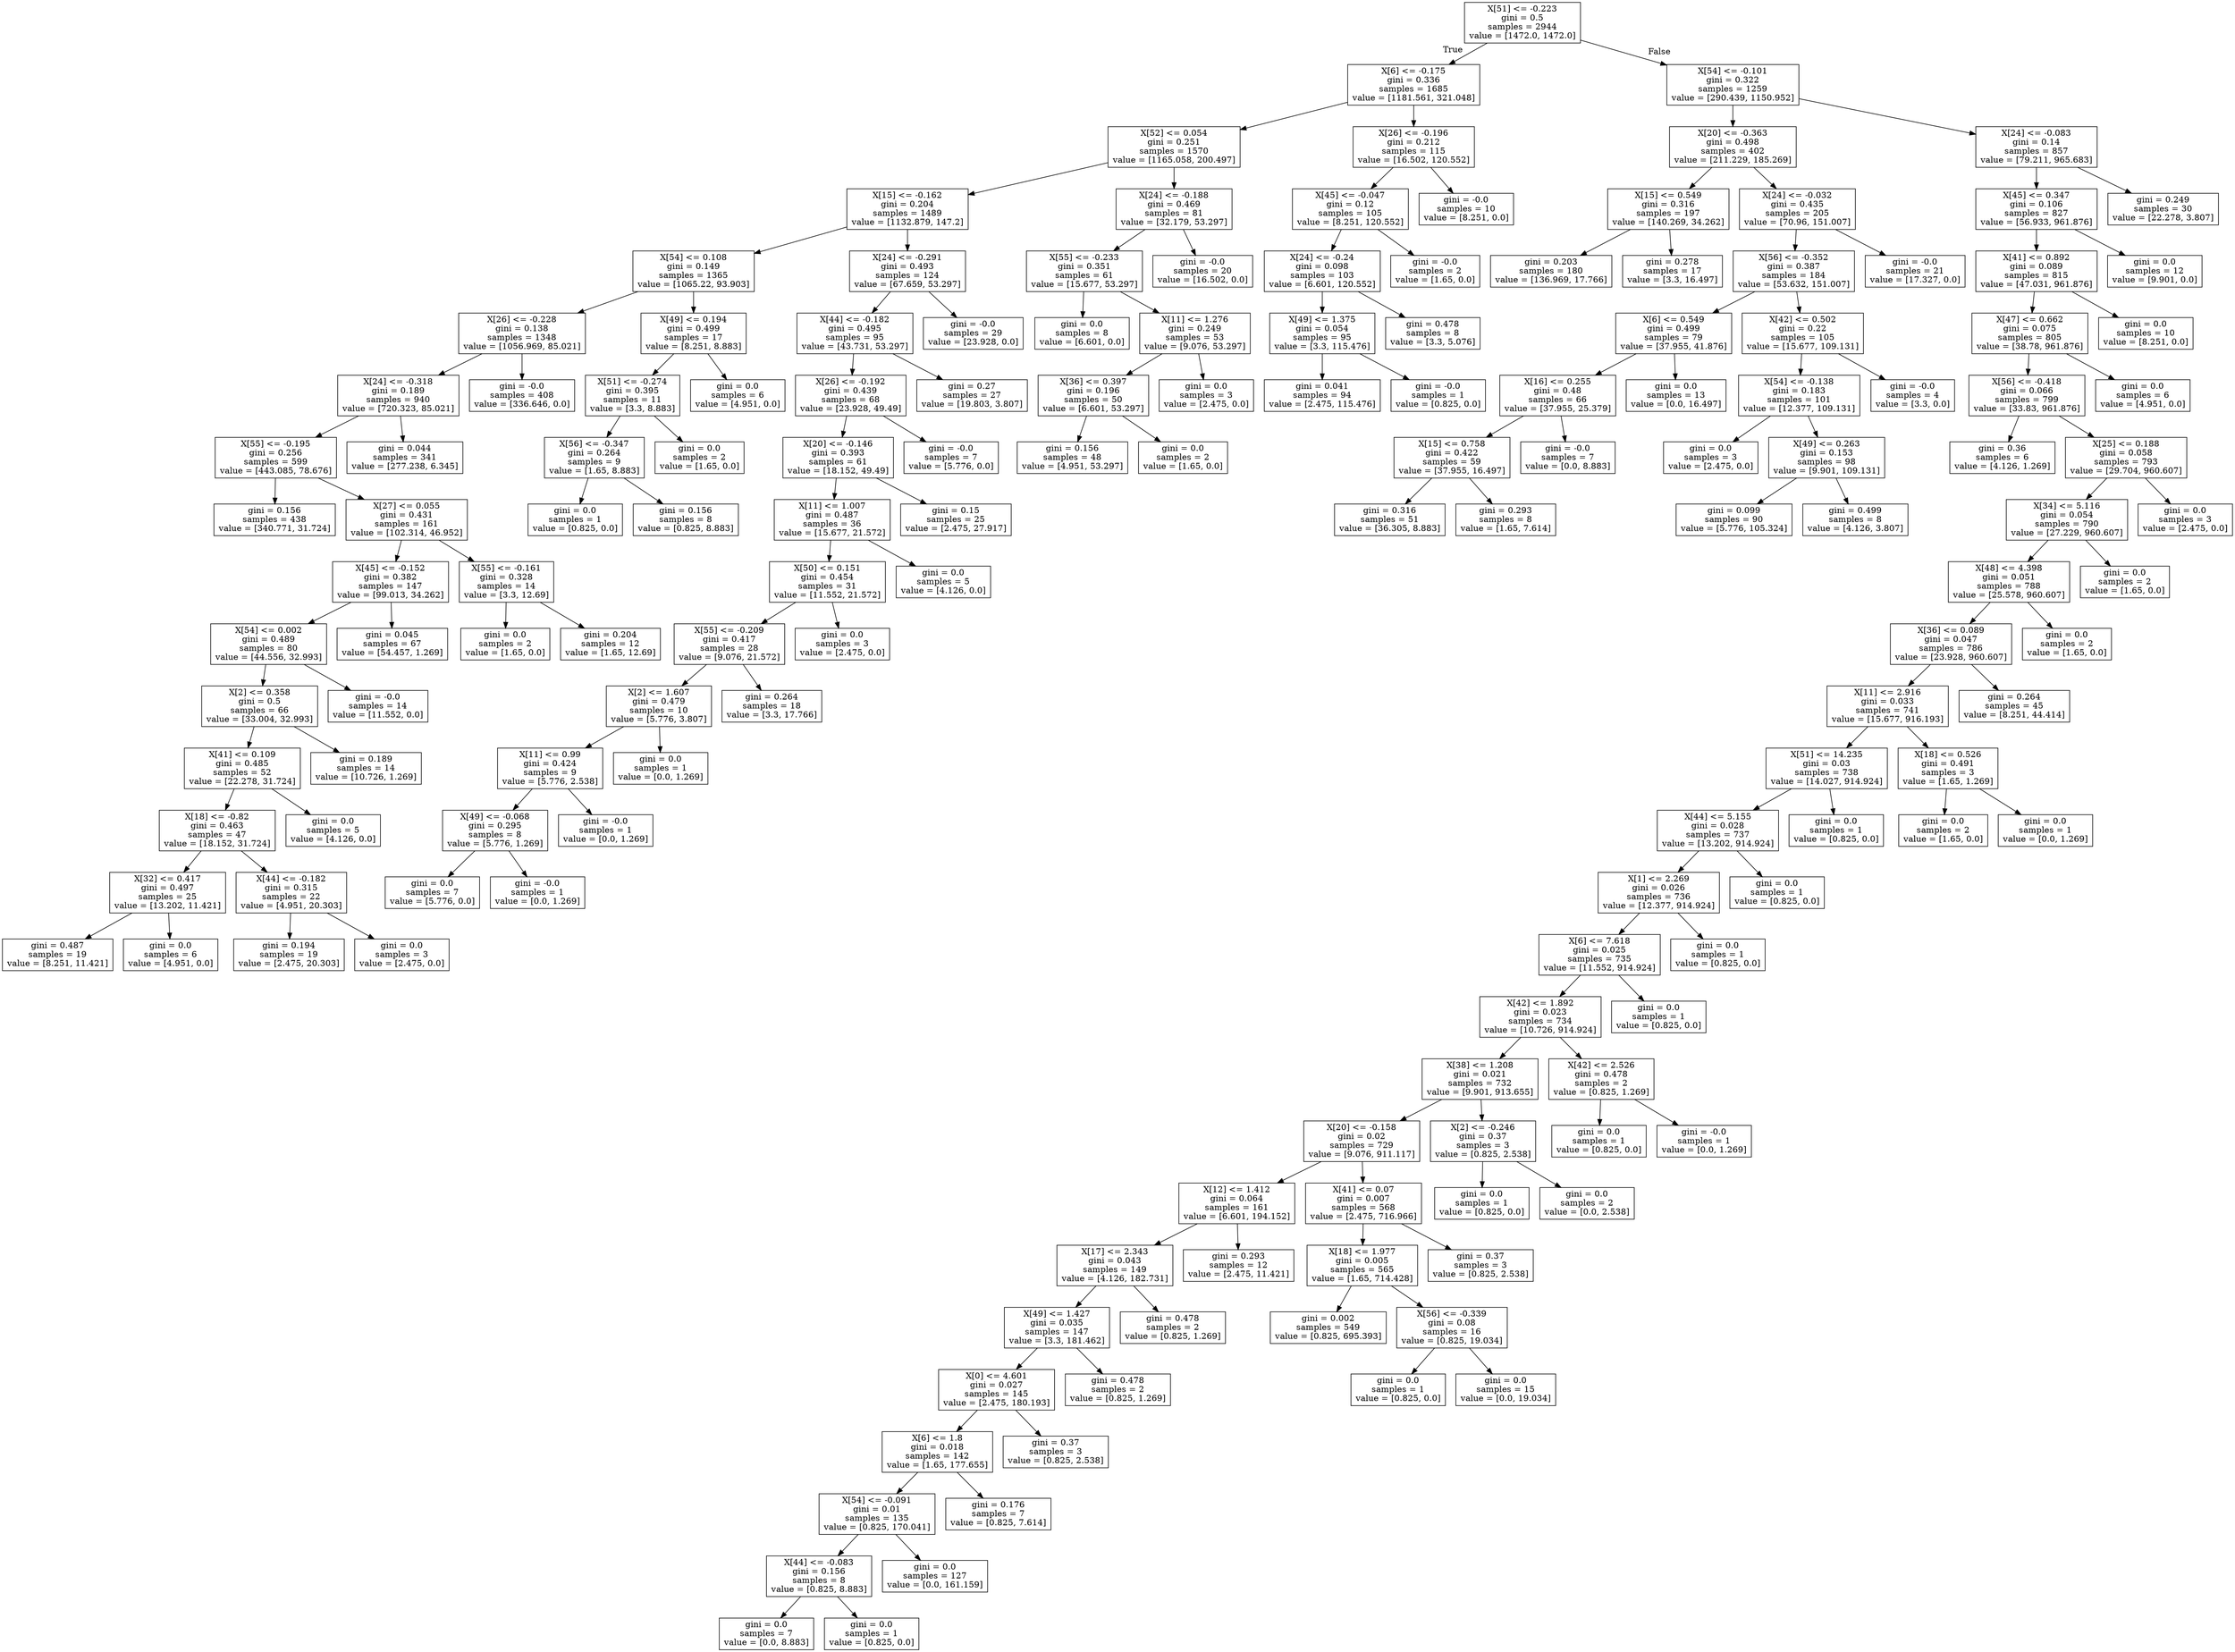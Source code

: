 digraph Tree {
node [shape=box] ;
0 [label="X[51] <= -0.223\ngini = 0.5\nsamples = 2944\nvalue = [1472.0, 1472.0]"] ;
1 [label="X[6] <= -0.175\ngini = 0.336\nsamples = 1685\nvalue = [1181.561, 321.048]"] ;
0 -> 1 [labeldistance=2.5, labelangle=45, headlabel="True"] ;
2 [label="X[52] <= 0.054\ngini = 0.251\nsamples = 1570\nvalue = [1165.058, 200.497]"] ;
1 -> 2 ;
3 [label="X[15] <= -0.162\ngini = 0.204\nsamples = 1489\nvalue = [1132.879, 147.2]"] ;
2 -> 3 ;
4 [label="X[54] <= 0.108\ngini = 0.149\nsamples = 1365\nvalue = [1065.22, 93.903]"] ;
3 -> 4 ;
5 [label="X[26] <= -0.228\ngini = 0.138\nsamples = 1348\nvalue = [1056.969, 85.021]"] ;
4 -> 5 ;
6 [label="X[24] <= -0.318\ngini = 0.189\nsamples = 940\nvalue = [720.323, 85.021]"] ;
5 -> 6 ;
7 [label="X[55] <= -0.195\ngini = 0.256\nsamples = 599\nvalue = [443.085, 78.676]"] ;
6 -> 7 ;
8 [label="gini = 0.156\nsamples = 438\nvalue = [340.771, 31.724]"] ;
7 -> 8 ;
83 [label="X[27] <= 0.055\ngini = 0.431\nsamples = 161\nvalue = [102.314, 46.952]"] ;
7 -> 83 ;
84 [label="X[45] <= -0.152\ngini = 0.382\nsamples = 147\nvalue = [99.013, 34.262]"] ;
83 -> 84 ;
85 [label="X[54] <= 0.002\ngini = 0.489\nsamples = 80\nvalue = [44.556, 32.993]"] ;
84 -> 85 ;
86 [label="X[2] <= 0.358\ngini = 0.5\nsamples = 66\nvalue = [33.004, 32.993]"] ;
85 -> 86 ;
87 [label="X[41] <= 0.109\ngini = 0.485\nsamples = 52\nvalue = [22.278, 31.724]"] ;
86 -> 87 ;
88 [label="X[18] <= -0.82\ngini = 0.463\nsamples = 47\nvalue = [18.152, 31.724]"] ;
87 -> 88 ;
89 [label="X[32] <= 0.417\ngini = 0.497\nsamples = 25\nvalue = [13.202, 11.421]"] ;
88 -> 89 ;
90 [label="gini = 0.487\nsamples = 19\nvalue = [8.251, 11.421]"] ;
89 -> 90 ;
101 [label="gini = 0.0\nsamples = 6\nvalue = [4.951, 0.0]"] ;
89 -> 101 ;
102 [label="X[44] <= -0.182\ngini = 0.315\nsamples = 22\nvalue = [4.951, 20.303]"] ;
88 -> 102 ;
103 [label="gini = 0.194\nsamples = 19\nvalue = [2.475, 20.303]"] ;
102 -> 103 ;
110 [label="gini = 0.0\nsamples = 3\nvalue = [2.475, 0.0]"] ;
102 -> 110 ;
111 [label="gini = 0.0\nsamples = 5\nvalue = [4.126, 0.0]"] ;
87 -> 111 ;
112 [label="gini = 0.189\nsamples = 14\nvalue = [10.726, 1.269]"] ;
86 -> 112 ;
115 [label="gini = -0.0\nsamples = 14\nvalue = [11.552, 0.0]"] ;
85 -> 115 ;
116 [label="gini = 0.045\nsamples = 67\nvalue = [54.457, 1.269]"] ;
84 -> 116 ;
121 [label="X[55] <= -0.161\ngini = 0.328\nsamples = 14\nvalue = [3.3, 12.69]"] ;
83 -> 121 ;
122 [label="gini = 0.0\nsamples = 2\nvalue = [1.65, 0.0]"] ;
121 -> 122 ;
123 [label="gini = 0.204\nsamples = 12\nvalue = [1.65, 12.69]"] ;
121 -> 123 ;
126 [label="gini = 0.044\nsamples = 341\nvalue = [277.238, 6.345]"] ;
6 -> 126 ;
143 [label="gini = -0.0\nsamples = 408\nvalue = [336.646, 0.0]"] ;
5 -> 143 ;
144 [label="X[49] <= 0.194\ngini = 0.499\nsamples = 17\nvalue = [8.251, 8.883]"] ;
4 -> 144 ;
145 [label="X[51] <= -0.274\ngini = 0.395\nsamples = 11\nvalue = [3.3, 8.883]"] ;
144 -> 145 ;
146 [label="X[56] <= -0.347\ngini = 0.264\nsamples = 9\nvalue = [1.65, 8.883]"] ;
145 -> 146 ;
147 [label="gini = 0.0\nsamples = 1\nvalue = [0.825, 0.0]"] ;
146 -> 147 ;
148 [label="gini = 0.156\nsamples = 8\nvalue = [0.825, 8.883]"] ;
146 -> 148 ;
151 [label="gini = 0.0\nsamples = 2\nvalue = [1.65, 0.0]"] ;
145 -> 151 ;
152 [label="gini = 0.0\nsamples = 6\nvalue = [4.951, 0.0]"] ;
144 -> 152 ;
153 [label="X[24] <= -0.291\ngini = 0.493\nsamples = 124\nvalue = [67.659, 53.297]"] ;
3 -> 153 ;
154 [label="X[44] <= -0.182\ngini = 0.495\nsamples = 95\nvalue = [43.731, 53.297]"] ;
153 -> 154 ;
155 [label="X[26] <= -0.192\ngini = 0.439\nsamples = 68\nvalue = [23.928, 49.49]"] ;
154 -> 155 ;
156 [label="X[20] <= -0.146\ngini = 0.393\nsamples = 61\nvalue = [18.152, 49.49]"] ;
155 -> 156 ;
157 [label="X[11] <= 1.007\ngini = 0.487\nsamples = 36\nvalue = [15.677, 21.572]"] ;
156 -> 157 ;
158 [label="X[50] <= 0.151\ngini = 0.454\nsamples = 31\nvalue = [11.552, 21.572]"] ;
157 -> 158 ;
159 [label="X[55] <= -0.209\ngini = 0.417\nsamples = 28\nvalue = [9.076, 21.572]"] ;
158 -> 159 ;
160 [label="X[2] <= 1.607\ngini = 0.479\nsamples = 10\nvalue = [5.776, 3.807]"] ;
159 -> 160 ;
161 [label="X[11] <= 0.99\ngini = 0.424\nsamples = 9\nvalue = [5.776, 2.538]"] ;
160 -> 161 ;
162 [label="X[49] <= -0.068\ngini = 0.295\nsamples = 8\nvalue = [5.776, 1.269]"] ;
161 -> 162 ;
163 [label="gini = 0.0\nsamples = 7\nvalue = [5.776, 0.0]"] ;
162 -> 163 ;
164 [label="gini = -0.0\nsamples = 1\nvalue = [0.0, 1.269]"] ;
162 -> 164 ;
165 [label="gini = -0.0\nsamples = 1\nvalue = [0.0, 1.269]"] ;
161 -> 165 ;
166 [label="gini = 0.0\nsamples = 1\nvalue = [0.0, 1.269]"] ;
160 -> 166 ;
167 [label="gini = 0.264\nsamples = 18\nvalue = [3.3, 17.766]"] ;
159 -> 167 ;
174 [label="gini = 0.0\nsamples = 3\nvalue = [2.475, 0.0]"] ;
158 -> 174 ;
175 [label="gini = 0.0\nsamples = 5\nvalue = [4.126, 0.0]"] ;
157 -> 175 ;
176 [label="gini = 0.15\nsamples = 25\nvalue = [2.475, 27.917]"] ;
156 -> 176 ;
185 [label="gini = -0.0\nsamples = 7\nvalue = [5.776, 0.0]"] ;
155 -> 185 ;
186 [label="gini = 0.27\nsamples = 27\nvalue = [19.803, 3.807]"] ;
154 -> 186 ;
191 [label="gini = -0.0\nsamples = 29\nvalue = [23.928, 0.0]"] ;
153 -> 191 ;
192 [label="X[24] <= -0.188\ngini = 0.469\nsamples = 81\nvalue = [32.179, 53.297]"] ;
2 -> 192 ;
193 [label="X[55] <= -0.233\ngini = 0.351\nsamples = 61\nvalue = [15.677, 53.297]"] ;
192 -> 193 ;
194 [label="gini = 0.0\nsamples = 8\nvalue = [6.601, 0.0]"] ;
193 -> 194 ;
195 [label="X[11] <= 1.276\ngini = 0.249\nsamples = 53\nvalue = [9.076, 53.297]"] ;
193 -> 195 ;
196 [label="X[36] <= 0.397\ngini = 0.196\nsamples = 50\nvalue = [6.601, 53.297]"] ;
195 -> 196 ;
197 [label="gini = 0.156\nsamples = 48\nvalue = [4.951, 53.297]"] ;
196 -> 197 ;
212 [label="gini = 0.0\nsamples = 2\nvalue = [1.65, 0.0]"] ;
196 -> 212 ;
213 [label="gini = 0.0\nsamples = 3\nvalue = [2.475, 0.0]"] ;
195 -> 213 ;
214 [label="gini = -0.0\nsamples = 20\nvalue = [16.502, 0.0]"] ;
192 -> 214 ;
215 [label="X[26] <= -0.196\ngini = 0.212\nsamples = 115\nvalue = [16.502, 120.552]"] ;
1 -> 215 ;
216 [label="X[45] <= -0.047\ngini = 0.12\nsamples = 105\nvalue = [8.251, 120.552]"] ;
215 -> 216 ;
217 [label="X[24] <= -0.24\ngini = 0.098\nsamples = 103\nvalue = [6.601, 120.552]"] ;
216 -> 217 ;
218 [label="X[49] <= 1.375\ngini = 0.054\nsamples = 95\nvalue = [3.3, 115.476]"] ;
217 -> 218 ;
219 [label="gini = 0.041\nsamples = 94\nvalue = [2.475, 115.476]"] ;
218 -> 219 ;
228 [label="gini = -0.0\nsamples = 1\nvalue = [0.825, 0.0]"] ;
218 -> 228 ;
229 [label="gini = 0.478\nsamples = 8\nvalue = [3.3, 5.076]"] ;
217 -> 229 ;
236 [label="gini = -0.0\nsamples = 2\nvalue = [1.65, 0.0]"] ;
216 -> 236 ;
237 [label="gini = -0.0\nsamples = 10\nvalue = [8.251, 0.0]"] ;
215 -> 237 ;
238 [label="X[54] <= -0.101\ngini = 0.322\nsamples = 1259\nvalue = [290.439, 1150.952]"] ;
0 -> 238 [labeldistance=2.5, labelangle=-45, headlabel="False"] ;
239 [label="X[20] <= -0.363\ngini = 0.498\nsamples = 402\nvalue = [211.229, 185.269]"] ;
238 -> 239 ;
240 [label="X[15] <= 0.549\ngini = 0.316\nsamples = 197\nvalue = [140.269, 34.262]"] ;
239 -> 240 ;
241 [label="gini = 0.203\nsamples = 180\nvalue = [136.969, 17.766]"] ;
240 -> 241 ;
266 [label="gini = 0.278\nsamples = 17\nvalue = [3.3, 16.497]"] ;
240 -> 266 ;
273 [label="X[24] <= -0.032\ngini = 0.435\nsamples = 205\nvalue = [70.96, 151.007]"] ;
239 -> 273 ;
274 [label="X[56] <= -0.352\ngini = 0.387\nsamples = 184\nvalue = [53.632, 151.007]"] ;
273 -> 274 ;
275 [label="X[6] <= 0.549\ngini = 0.499\nsamples = 79\nvalue = [37.955, 41.876]"] ;
274 -> 275 ;
276 [label="X[16] <= 0.255\ngini = 0.48\nsamples = 66\nvalue = [37.955, 25.379]"] ;
275 -> 276 ;
277 [label="X[15] <= 0.758\ngini = 0.422\nsamples = 59\nvalue = [37.955, 16.497]"] ;
276 -> 277 ;
278 [label="gini = 0.316\nsamples = 51\nvalue = [36.305, 8.883]"] ;
277 -> 278 ;
291 [label="gini = 0.293\nsamples = 8\nvalue = [1.65, 7.614]"] ;
277 -> 291 ;
294 [label="gini = -0.0\nsamples = 7\nvalue = [0.0, 8.883]"] ;
276 -> 294 ;
295 [label="gini = 0.0\nsamples = 13\nvalue = [0.0, 16.497]"] ;
275 -> 295 ;
296 [label="X[42] <= 0.502\ngini = 0.22\nsamples = 105\nvalue = [15.677, 109.131]"] ;
274 -> 296 ;
297 [label="X[54] <= -0.138\ngini = 0.183\nsamples = 101\nvalue = [12.377, 109.131]"] ;
296 -> 297 ;
298 [label="gini = 0.0\nsamples = 3\nvalue = [2.475, 0.0]"] ;
297 -> 298 ;
299 [label="X[49] <= 0.263\ngini = 0.153\nsamples = 98\nvalue = [9.901, 109.131]"] ;
297 -> 299 ;
300 [label="gini = 0.099\nsamples = 90\nvalue = [5.776, 105.324]"] ;
299 -> 300 ;
313 [label="gini = 0.499\nsamples = 8\nvalue = [4.126, 3.807]"] ;
299 -> 313 ;
316 [label="gini = -0.0\nsamples = 4\nvalue = [3.3, 0.0]"] ;
296 -> 316 ;
317 [label="gini = -0.0\nsamples = 21\nvalue = [17.327, 0.0]"] ;
273 -> 317 ;
318 [label="X[24] <= -0.083\ngini = 0.14\nsamples = 857\nvalue = [79.211, 965.683]"] ;
238 -> 318 ;
319 [label="X[45] <= 0.347\ngini = 0.106\nsamples = 827\nvalue = [56.933, 961.876]"] ;
318 -> 319 ;
320 [label="X[41] <= 0.892\ngini = 0.089\nsamples = 815\nvalue = [47.031, 961.876]"] ;
319 -> 320 ;
321 [label="X[47] <= 0.662\ngini = 0.075\nsamples = 805\nvalue = [38.78, 961.876]"] ;
320 -> 321 ;
322 [label="X[56] <= -0.418\ngini = 0.066\nsamples = 799\nvalue = [33.83, 961.876]"] ;
321 -> 322 ;
323 [label="gini = 0.36\nsamples = 6\nvalue = [4.126, 1.269]"] ;
322 -> 323 ;
326 [label="X[25] <= 0.188\ngini = 0.058\nsamples = 793\nvalue = [29.704, 960.607]"] ;
322 -> 326 ;
327 [label="X[34] <= 5.116\ngini = 0.054\nsamples = 790\nvalue = [27.229, 960.607]"] ;
326 -> 327 ;
328 [label="X[48] <= 4.398\ngini = 0.051\nsamples = 788\nvalue = [25.578, 960.607]"] ;
327 -> 328 ;
329 [label="X[36] <= 0.089\ngini = 0.047\nsamples = 786\nvalue = [23.928, 960.607]"] ;
328 -> 329 ;
330 [label="X[11] <= 2.916\ngini = 0.033\nsamples = 741\nvalue = [15.677, 916.193]"] ;
329 -> 330 ;
331 [label="X[51] <= 14.235\ngini = 0.03\nsamples = 738\nvalue = [14.027, 914.924]"] ;
330 -> 331 ;
332 [label="X[44] <= 5.155\ngini = 0.028\nsamples = 737\nvalue = [13.202, 914.924]"] ;
331 -> 332 ;
333 [label="X[1] <= 2.269\ngini = 0.026\nsamples = 736\nvalue = [12.377, 914.924]"] ;
332 -> 333 ;
334 [label="X[6] <= 7.618\ngini = 0.025\nsamples = 735\nvalue = [11.552, 914.924]"] ;
333 -> 334 ;
335 [label="X[42] <= 1.892\ngini = 0.023\nsamples = 734\nvalue = [10.726, 914.924]"] ;
334 -> 335 ;
336 [label="X[38] <= 1.208\ngini = 0.021\nsamples = 732\nvalue = [9.901, 913.655]"] ;
335 -> 336 ;
337 [label="X[20] <= -0.158\ngini = 0.02\nsamples = 729\nvalue = [9.076, 911.117]"] ;
336 -> 337 ;
338 [label="X[12] <= 1.412\ngini = 0.064\nsamples = 161\nvalue = [6.601, 194.152]"] ;
337 -> 338 ;
339 [label="X[17] <= 2.343\ngini = 0.043\nsamples = 149\nvalue = [4.126, 182.731]"] ;
338 -> 339 ;
340 [label="X[49] <= 1.427\ngini = 0.035\nsamples = 147\nvalue = [3.3, 181.462]"] ;
339 -> 340 ;
341 [label="X[0] <= 4.601\ngini = 0.027\nsamples = 145\nvalue = [2.475, 180.193]"] ;
340 -> 341 ;
342 [label="X[6] <= 1.8\ngini = 0.018\nsamples = 142\nvalue = [1.65, 177.655]"] ;
341 -> 342 ;
343 [label="X[54] <= -0.091\ngini = 0.01\nsamples = 135\nvalue = [0.825, 170.041]"] ;
342 -> 343 ;
344 [label="X[44] <= -0.083\ngini = 0.156\nsamples = 8\nvalue = [0.825, 8.883]"] ;
343 -> 344 ;
345 [label="gini = 0.0\nsamples = 7\nvalue = [0.0, 8.883]"] ;
344 -> 345 ;
346 [label="gini = 0.0\nsamples = 1\nvalue = [0.825, 0.0]"] ;
344 -> 346 ;
347 [label="gini = 0.0\nsamples = 127\nvalue = [0.0, 161.159]"] ;
343 -> 347 ;
348 [label="gini = 0.176\nsamples = 7\nvalue = [0.825, 7.614]"] ;
342 -> 348 ;
351 [label="gini = 0.37\nsamples = 3\nvalue = [0.825, 2.538]"] ;
341 -> 351 ;
354 [label="gini = 0.478\nsamples = 2\nvalue = [0.825, 1.269]"] ;
340 -> 354 ;
357 [label="gini = 0.478\nsamples = 2\nvalue = [0.825, 1.269]"] ;
339 -> 357 ;
360 [label="gini = 0.293\nsamples = 12\nvalue = [2.475, 11.421]"] ;
338 -> 360 ;
365 [label="X[41] <= 0.07\ngini = 0.007\nsamples = 568\nvalue = [2.475, 716.966]"] ;
337 -> 365 ;
366 [label="X[18] <= 1.977\ngini = 0.005\nsamples = 565\nvalue = [1.65, 714.428]"] ;
365 -> 366 ;
367 [label="gini = 0.002\nsamples = 549\nvalue = [0.825, 695.393]"] ;
366 -> 367 ;
374 [label="X[56] <= -0.339\ngini = 0.08\nsamples = 16\nvalue = [0.825, 19.034]"] ;
366 -> 374 ;
375 [label="gini = 0.0\nsamples = 1\nvalue = [0.825, 0.0]"] ;
374 -> 375 ;
376 [label="gini = 0.0\nsamples = 15\nvalue = [0.0, 19.034]"] ;
374 -> 376 ;
377 [label="gini = 0.37\nsamples = 3\nvalue = [0.825, 2.538]"] ;
365 -> 377 ;
380 [label="X[2] <= -0.246\ngini = 0.37\nsamples = 3\nvalue = [0.825, 2.538]"] ;
336 -> 380 ;
381 [label="gini = 0.0\nsamples = 1\nvalue = [0.825, 0.0]"] ;
380 -> 381 ;
382 [label="gini = 0.0\nsamples = 2\nvalue = [0.0, 2.538]"] ;
380 -> 382 ;
383 [label="X[42] <= 2.526\ngini = 0.478\nsamples = 2\nvalue = [0.825, 1.269]"] ;
335 -> 383 ;
384 [label="gini = 0.0\nsamples = 1\nvalue = [0.825, 0.0]"] ;
383 -> 384 ;
385 [label="gini = -0.0\nsamples = 1\nvalue = [0.0, 1.269]"] ;
383 -> 385 ;
386 [label="gini = 0.0\nsamples = 1\nvalue = [0.825, 0.0]"] ;
334 -> 386 ;
387 [label="gini = 0.0\nsamples = 1\nvalue = [0.825, 0.0]"] ;
333 -> 387 ;
388 [label="gini = 0.0\nsamples = 1\nvalue = [0.825, 0.0]"] ;
332 -> 388 ;
389 [label="gini = 0.0\nsamples = 1\nvalue = [0.825, 0.0]"] ;
331 -> 389 ;
390 [label="X[18] <= 0.526\ngini = 0.491\nsamples = 3\nvalue = [1.65, 1.269]"] ;
330 -> 390 ;
391 [label="gini = 0.0\nsamples = 2\nvalue = [1.65, 0.0]"] ;
390 -> 391 ;
392 [label="gini = 0.0\nsamples = 1\nvalue = [0.0, 1.269]"] ;
390 -> 392 ;
393 [label="gini = 0.264\nsamples = 45\nvalue = [8.251, 44.414]"] ;
329 -> 393 ;
404 [label="gini = 0.0\nsamples = 2\nvalue = [1.65, 0.0]"] ;
328 -> 404 ;
405 [label="gini = 0.0\nsamples = 2\nvalue = [1.65, 0.0]"] ;
327 -> 405 ;
406 [label="gini = 0.0\nsamples = 3\nvalue = [2.475, 0.0]"] ;
326 -> 406 ;
407 [label="gini = 0.0\nsamples = 6\nvalue = [4.951, 0.0]"] ;
321 -> 407 ;
408 [label="gini = 0.0\nsamples = 10\nvalue = [8.251, 0.0]"] ;
320 -> 408 ;
409 [label="gini = 0.0\nsamples = 12\nvalue = [9.901, 0.0]"] ;
319 -> 409 ;
410 [label="gini = 0.249\nsamples = 30\nvalue = [22.278, 3.807]"] ;
318 -> 410 ;
}
